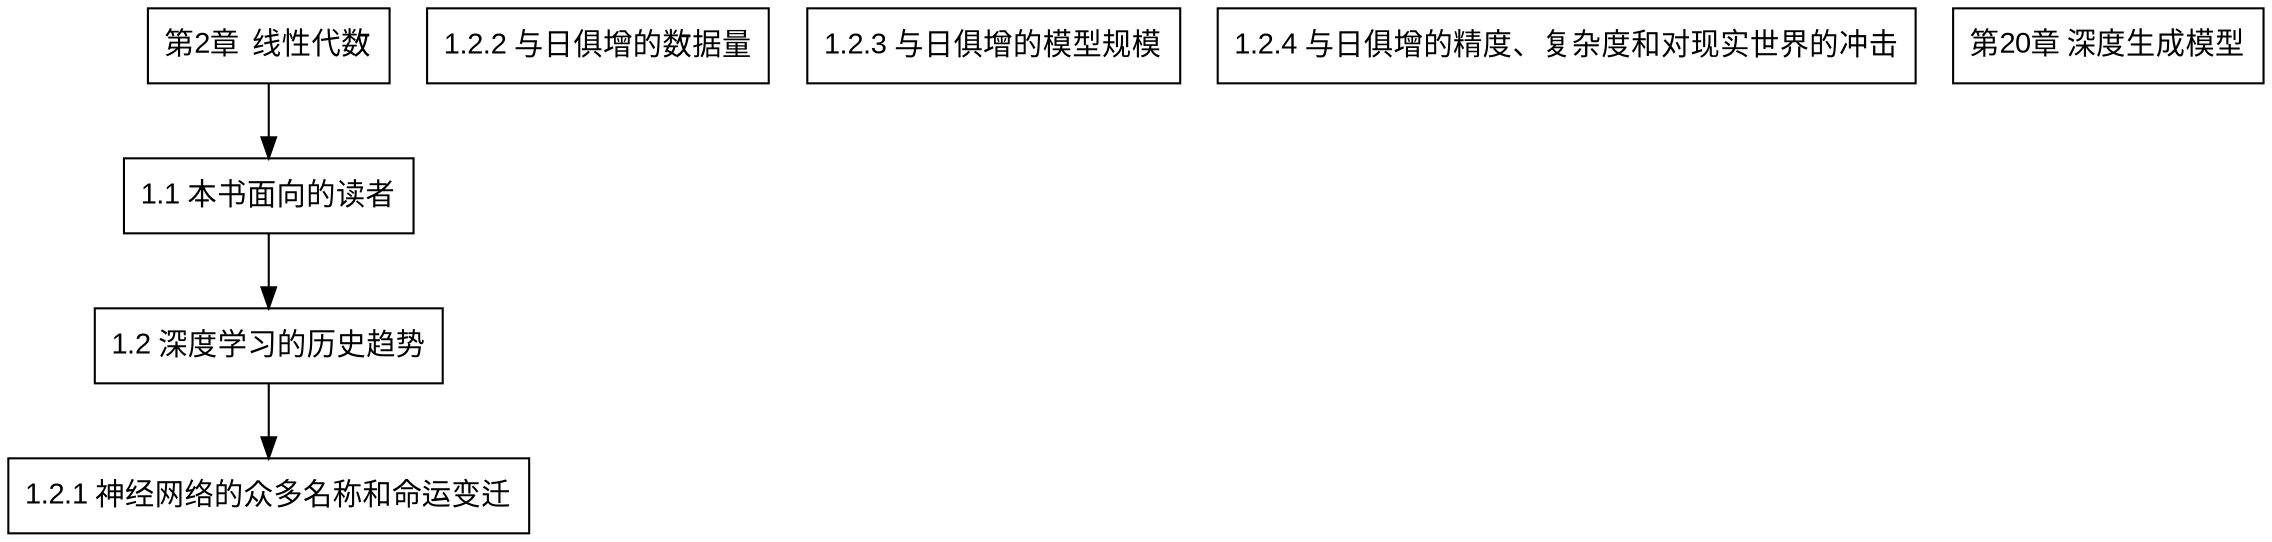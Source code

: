 digraph KnowledgeGraph {
  graph [overlap=false];
  node [shape=box, fontname="Arial"];

  n0  [label="第2章  线性代数"];
  n1  [label="1.1 本书面向的读者"];
  n2  [label="1.2 深度学习的历史趋势"];
  n3  [label="1.2.1 神经网络的众多名称和命运变迁"];
  n4  [label="1.2.2 与日俱增的数据量"];
  n5  [label="1.2.3 与日俱增的模型规模"];
  n6  [label="1.2.4 与日俱增的精度、复杂度和对现实世界的冲击"];
  // … 省略中间节点 …
  n100 [label="第20章 深度生成模型"];

  // 样例连线
  n0 -> n1;
  n1 -> n2;
  n2 -> n3;
  // … 其它关系 …
}
digraph KnowledgeGraph {
  graph [overlap=false];
  node [shape=box,fontname="Arial"];
  n0 [label="第2章       线性代数"];
  n1 [label="1.1     本书面向的读者"];
  n2 [label="1.2     深度学习的历史趋势"];
  n3 [label="1.2.1    神经网络的众多名称和命运变迁"];
  n4 [label="1.2.2    与日俱增的数据量"];
  n5 [label="1.2.3    与日俱增的模型规模"];
  n6 [label="1.2.4    与日俱增的精度、复杂度和对现实世界的冲击"];
  n7 [label="1.1   本书面向的读者"];
  n8 [label="1.2   深度学习的历史趋势"];
  n9 [label="1.2.1 神经网络的众多名称和命运变迁"];
  n10 [label="1.2.2 与日俱增的数据量"];
  n11 [label="1.2.3 与日俱增的模型规模"];
  n12 [label="1.2.4 与日俱增的精度、复杂度和对现实世界的冲击"];
  n13 [label="第3章      概率与信息论"];
  n14 [label="2.1     标量、向量、矩阵和张量"];
  n15 [label="2.2     矩阵和向量相乘"];
  n16 [label="2.3     单位矩阵和逆矩阵"];
  n17 [label="2.4     线性相关和生成子空间"];
  n18 [label="2.5     范数"];
  n19 [label="2.6     特殊类型的矩阵和向量"];
  n20 [label="2.7     特征分解"];
  n21 [label="2.8     奇异值分解"];
  n22 [label="2.9     Moore-Penrose伪逆"];
  n23 [label="2.10 迹运算"];
  n24 [label="2.11 行列式"];
  n25 [label="2.1   标量、向量、矩阵和张量"];
  n26 [label="2.2   矩阵和向量相乘"];
  n27 [label="2.3   单位矩阵和逆矩阵"];
  n28 [label="2.4   线性相关和生成子空间"];
  n29 [label="2.5   范数"];
  n30 [label="2.6   特殊类型的矩阵和向量"];
  n31 [label="2.7   特征分解"];
  n32 [label="2.8   奇异值分解"];
  n33 [label="2.9   Moore-Penrose伪逆"];
  n34 [label="2.10   迹运算"];
  n35 [label="2.11   行列式"];
  n36 [label="2.12   实例：主成分分析"];
  n37 [label="第4章      数值计算"];
  n38 [label="3.1     为什么要使用概率"];
  n39 [label="3.2     随机变量"];
  n40 [label="3.3     概率分布"];
  n41 [label="3.3.1   离散型变量和概率质量函数"];
  n42 [label="3.3.2   连续型变量和概率密度函数"];
  n43 [label="3.4     边缘概率"];
  n44 [label="3.5     条件概率"];
  n45 [label="3.6     条件概率的链式法则"];
  n46 [label="3.7     独立性和条件独立性"];
  n47 [label="3.8     期望、方差和协方差"];
  n48 [label="3.9     常用概率分布"];
  n49 [label="3.9.1   Bernoulli分布"];
  n50 [label="3.9.2   Multinoulli分布"];
  n51 [label="3.9.3   高斯分布"];
  n52 [label="3.9.4   指数分布和Laplace分布"];
  n53 [label="3.9.5   Dirac分布和经验分布"];
  n54 [label="3.9.6   分布的混合"];
  n55 [label="3.10 常用函数的有用性质"];
  n56 [label="3.12 连续型变量的技术细节"];
  n57 [label="3.13 信息论"];
  n58 [label="3.14 结构化概率模型"];
  n59 [label="3.1   为什么要使用概率"];
  n60 [label="3.2   随机变量"];
  n61 [label="3.3   概率分布"];
  n62 [label="3.3.1 离散型变量和概率质量函数"];
  n63 [label="3.3.2 连续型变量和概率密度函数"];
  n64 [label="3.4   边缘概率"];
  n65 [label="3.5   条件概率"];
  n66 [label="3.6   条件概率的链式法则"];
  n67 [label="3.7   独立性和条件独立性"];
  n68 [label="3.8   期望、方差和协方差"];
  n69 [label="3.9   常用概率分布"];
  n70 [label="3.9.1 Bernoulli分布"];
  n71 [label="3.9.2 Multinoulli分布"];
  n72 [label="3.9.3 高斯分布"];
  n73 [label="3.9.4 指数分布和Laplace分布"];
  n74 [label="3.9.5 Dirac分布和经验分布"];
  n75 [label="3.9.6 分布的混合"];
  n76 [label="3.11   贝叶斯规则"];
  n77 [label="3.12   连续型变量的技术细节"];
  n78 [label="3.13   信息论"];
  n79 [label="3.14   结构化概率模型"];
  n80 [label="第5章      机器学习基础"];
  n81 [label="4.1     上溢和下溢"];
  n82 [label="4.2     病态条件"];
  n83 [label="4.3     基于梯度的优化方法"];
  n84 [label="4.3.1   梯度之上：Jacobian和Hessian矩阵"];
  n85 [label="4.4     约束优化"];
  n86 [label="4.5     实例：线性最小二乘"];
  n87 [label="4.1     上溢和下溢"];
  n88 [label="4.2   病态条件"];
  n89 [label="4.3   基于梯度的优化方法"];
  n90 [label="4.1展示了一个例子。"];
  n91 [label="4.4   约束优化"];
  n92 [label="4.5     实例：线性最小二乘"];
  n93 [label="第6章      深度前馈网络"];
  n94 [label="5.1     学习算法"];
  n95 [label="5.1.1   任务T"];
  n96 [label="5.1.2   性能度量P"];
  n97 [label="5.1.3   经验E"];
  n98 [label="5.1.4   示例：线性回归"];
  n99 [label="5.2     容量、过拟合和欠拟合"];
  n100 [label="5.2.1   没有免费午餐定理"];
  n101 [label="5.2.2   正则化"];
  n102 [label="5.3.1   交叉验证"];
  n103 [label="5.4     估计、偏差和方差"];
  n104 [label="5.4.1   点估计"];
  n105 [label="5.4.2   偏差"];
  n106 [label="5.4.3   方差和标准差"];
  n107 [label="5.4.4   权衡偏差和方差以最小化均方误差"];
  n108 [label="5.4.5   一致性"];
  n109 [label="5.5     最大似然估计"];
  n110 [label="5.5.1   条件对数似然和均方误差"];
  n111 [label="5.5.2   最大似然的性质"];
  n112 [label="5.6     贝叶斯统计"];
  n113 [label="5.6.1   最大后验（MAP）估计"];
  n114 [label="5.7     监督学习算法"];
  n115 [label="5.7.1   概率监督学习"];
  n116 [label="5.7.2   支持向量机"];
  n117 [label="5.7.3   其他简单的监督学习算法"];
  n118 [label="5.8     无监督学习算法"];
  n119 [label="5.8.1   主成分分析"];
  n120 [label="5.8.2   k-均值聚类"];
  n121 [label="5.10 构建机器学习算法"];
  n122 [label="5.11 促使深度学习发展的挑战"];
  n123 [label="5.11.1 维数灾难"];
  n124 [label="5.11.2 局部不变性和平滑正则化"];
  n125 [label="5.11.3 流形学习"];
  n126 [label="5.1   学习算法"];
  n127 [label="5.1.1 任务T"];
  n128 [label="5.1.2 性能度量P"];
  n129 [label="5.1.3 经验E"];
  n130 [label="5.1.4   示例：线性回归"];
  n131 [label="5.2   容量、过拟合和欠拟合"];
  n132 [label="5.4所示。值得注意的是，具有最优容量的模型仍然有可能在训练误差"];
  n133 [label="5.2.1 没有免费午餐定理"];
  n134 [label="5.2.2 正则化"];
  n135 [label="5.3   超参数和验证集"];
  n136 [label="5.3）。例如，相比低次多项式和正的权重衰减设定，更高次的多项式"];
  n137 [label="5.3.1 交叉验证"];
  n138 [label="5.4     估计、偏差和方差"];
  n139 [label="5.4.1 点估计"];
  n140 [label="5.4.2 偏差"];
  n141 [label="5.4.3 方差和标准差"];
  n142 [label="5.4.4 权衡偏差和方差以最小化均方误差"];
  n143 [label="5.4.5 一致性"];
  n144 [label="5.5   最大似然估计"];
  n145 [label="5.5.1 条件对数似然和均方误差"];
  n146 [label="5.5.2 最大似然的性质"];
  n147 [label="5.6.1 最大后验（MAP）估计"];
  n148 [label="5.7   监督学习算法"];
  n149 [label="5.7.1 概率监督学习"];
  n150 [label="5.7.2 支持向量机"];
  n151 [label="5.7.3 其他简单的监督学习算法"];
  n152 [label="5.8    无监督学习算法"];
  n153 [label="5.8.1 主成分分析"];
  n154 [label="5.8.2 k-均值聚类"];
  n155 [label="5.9   随机梯度下降"];
  n156 [label="5.10   构建机器学习算法"];
  n157 [label="5.11     促使深度学习发展的挑战"];
  n158 [label="5.11.1   维数灾难"];
  n159 [label="5.11.2   局部不变性和平滑正则化"];
  n160 [label="5.11.3   流形学习"];
  n161 [label="5.13展示了包含人脸的数据集的流形结构。在本书的最后，我们会介绍"];
  n162 [label="第7章      深度学习中的正则化"];
  n163 [label="6.1     实例：学习XOR"];
  n164 [label="6.2     基于梯度的学习"];
  n165 [label="6.2.1   代价函数"];
  n166 [label="6.2.2   输出单元"];
  n167 [label="6.3     隐藏单元"];
  n168 [label="6.3.1   整流线性单元及其扩展"];
  n169 [label="6.3.2   logistic sigmoid与双曲正切函数"];
  n170 [label="6.3.3   其他隐藏单元"];
  n171 [label="6.4     架构设计"];
  n172 [label="6.4.1   万能近似性质和深度"];
  n173 [label="6.4.2   其他架构上的考虑"];
  n174 [label="6.5     反向传播和其他的微分算法"];
  n175 [label="6.5.2   微积分中的链式法则"];
  n176 [label="6.5.3   递归地使用链式法则来实现反向传播"];
  n177 [label="6.5.4   全连接MLP中的反向传播计算"];
  n178 [label="6.5.5   符号到符号的导数"];
  n179 [label="6.5.6   一般化的反向传播"];
  n180 [label="6.5.7   实例：用于MLP训练的反向传播"];
  n181 [label="6.5.8   复杂化"];
  n182 [label="6.5.9   深度学习界以外的微分"];
  n183 [label="6.5.10 高阶微分"];
  n184 [label="6.6     历史小记"];
  n185 [label="6.1所示，它们现在处在一个可以用线性模型解决的空间上。"];
  n186 [label="6.2   基于梯度的学习"];
  n187 [label="6.2.1 代价函数"];
  n188 [label="6.2.1.1 使用最大似然学习条件分布"];
  n189 [label="6.2.1.2   学习条件统计量"];
  n190 [label="6.2.2 输出单元"];
  n191 [label="6.2.2.1 用于高斯输出分布的线性单元"];
  n192 [label="6.2.2.2 用于Bernoulli输出分布的sigmoid单元"];
  n193 [label="6.2.2.3 用于Multinoulli输出分布的softmax单元"];
  n194 [label="6.2.2.4 其他的输出类型"];
  n195 [label="6.3     隐藏单元"];
  n196 [label="6.3.1 整流线性单元及其扩展"];
  n197 [label="6.3.2 logistic sigmoid与双曲正切函数"];
  n198 [label="6.3.3 其他隐藏单元"];
  n199 [label="6.4   架构设计"];
  n200 [label="6.4.1 万能近似性质和深度"];
  n201 [label="6.7给出了一个对照实验，它说明了对模型尺寸其他方面的增加并不能产生相同的效果"];
  n202 [label="6.4.2 其他架构上的考虑"];
  n203 [label="6.5   反向传播和其他的微分算法"];
  n204 [label="6.5.1 计算图"];
  n205 [label="6.5.2 微积分中的链式法则"];
  n206 [label="6.5.3 递归地使用链式法则来实现反向传播"];
  n207 [label="6.5.4 全连接MLP中的反向传播计算"];
  n208 [label="6.5.5 符号到符号的导数"];
  n209 [label="6.5.8 复杂化"];
  n210 [label="6.5.10   高阶微分"];
  n211 [label="6.6   历史小记"];
  n212 [label="第8章      深度模型中的优化"];
  n213 [label="7.1     参数范数惩罚"];
  n214 [label="7.1.1   L 2 参数正则化"];
  n215 [label="7.1.2   L 1 正则化"];
  n216 [label="7.2     作为约束的范数惩罚"];
  n217 [label="7.3     正则化和欠约束问题"];
  n218 [label="7.4     数据集增强"];
  n219 [label="7.5     噪声鲁棒性"];
  n220 [label="7.5.1   向输出目标注入噪声"];
  n221 [label="7.7     多任务学习"];
  n222 [label="7.8     提前终止"];
  n223 [label="7.9     参数绑定和参数共享"];
  n224 [label="7.9.1   卷积神经网络"];
  n225 [label="7.10 稀疏表示"];
  n226 [label="7.11 Bagging和其他集成方法"];
  n227 [label="7.12 Dropout"];
  n228 [label="7.13 对抗训练"];
  n229 [label="7.14 切面距离、正切传播和流形正切分类器"];
  n230 [label="7.1   参数范数惩罚"];
  n231 [label="7.1.1 L 2 参数正则化"];
  n232 [label="7.1.2 L 1 正则化"];
  n233 [label="7.2   作为约束的范数惩罚"];
  n234 [label="7.3   正则化和欠约束问题"];
  n235 [label="7.4   数据集增强"];
  n236 [label="7.5   噪声鲁棒性"];
  n237 [label="7.5.1 向输出目标注入噪声"];
  n238 [label="7.6   半监督学习"];
  n239 [label="7.7   多任务学习"];
  n240 [label="7.8   提前终止"];
  n241 [label="7.3是这些现象的一个例子，这种现象几乎一定会出现。"];
  n242 [label="7.9   参数绑定和参数共享"];
  n243 [label="7.9.1 卷积神经网络"];
  n244 [label="7.10   稀疏表示"];
  n245 [label="7.11    Bagging和其他集成方法"];
  n246 [label="7.13   对抗训练"];
  n247 [label="7.14 切面距离、正切传播和流形正切分"];
  n248 [label="7.8节，在某些模型上，提前终止的梯度下降等价于权重衰减。在一般"];
  n249 [label="7.13节介绍的虚拟对抗训练。我们还可以在训练监督模型的同时训练自"];
  n250 [label="第9章      卷积网络"];
  n251 [label="8.1     学习和纯优化有什么不同"];
  n252 [label="8.1.1   经验风险最小化"];
  n253 [label="8.1.2   代理损失函数和提前终止"];
  n254 [label="8.1.3   批量算法和小批量算法"];
  n255 [label="8.2     神经网络优化中的挑战"];
  n256 [label="8.2.1   病态"];
  n257 [label="8.2.2   局部极小值"];
  n258 [label="8.2.3   高原、鞍点和其他平坦区域"];
  n259 [label="8.2.4   悬崖和梯度爆炸"];
  n260 [label="8.2.6   非精确梯度"];
  n261 [label="8.2.7   局部和全局结构间的弱对应"];
  n262 [label="8.2.8   优化的理论限制"];
  n263 [label="8.3     基本算法"];
  n264 [label="8.3.1   随机梯度下降"];
  n265 [label="8.3.2   动量"];
  n266 [label="8.3.3   Nesterov动量"];
  n267 [label="8.4     参数初始化策略"];
  n268 [label="8.5     自适应学习率算法"];
  n269 [label="8.5.1   AdaGrad"];
  n270 [label="8.5.2   RMSProp"];
  n271 [label="8.5.3   Adam"];
  n272 [label="8.5.4   选择正确的优化算法"];
  n273 [label="8.6     二阶近似方法"];
  n274 [label="8.6.1   牛顿法"];
  n275 [label="8.6.2   共轭梯度"];
  n276 [label="8.6.3   BFGS"];
  n277 [label="8.7     优化策略和元算法"];
  n278 [label="8.7.1   批标准化"];
  n279 [label="8.7.3   Polyak平均"];
  n280 [label="8.7.4   监督预训练"];
  n281 [label="8.7.5   设计有助于优化的模型"];
  n282 [label="8.7.6   延拓法和课程学习"];
  n283 [label="8.1     学习和纯优化有什么不同"];
  n284 [label="8.1.1 经验风险最小化"];
  n285 [label="8.1.2 代理损失函数和提前终止"];
  n286 [label="8.1.3 批量算法和小批量算法"];
  n287 [label="8.2     神经网络优化中的挑战"];
  n288 [label="8.2.1   病态"];
  n289 [label="8.2.3 高原、鞍点和其他平坦区域"];
  n290 [label="8.2.4 悬崖和梯度爆炸"];
  n291 [label="8.2.5 长期依赖"];
  n292 [label="8.2.6   非精确梯度"];
  n293 [label="8.2.7 局部和全局结构间的弱对应"];
  n294 [label="8.2.8 优化的理论限制"];
  n295 [label="8.3   基本算法"];
  n296 [label="8.3.1 随机梯度下降"];
  n297 [label="8.3.2   动量"];
  n298 [label="8.3.3 Nesterov动量"];
  n299 [label="8.4     参数初始化策略"];
  n300 [label="8.5   自适应学习率算法"];
  n301 [label="8.5.1 AdaGrad"];
  n302 [label="8.5.2 RMSProp"];
  n303 [label="8.5.3 Adam"];
  n304 [label="8.5.4 选择正确的优化算法"];
  n305 [label="8.6     二阶近似方法"];
  n306 [label="8.6.1 牛顿法"];
  n307 [label="8.6.2 共轭梯度"];
  n308 [label="8.6.3   BFGS"];
  n309 [label="8.7   优化策略和元算法"];
  n310 [label="8.7.1 批标准化"];
  n311 [label="8.7.2   坐标下降"];
  n312 [label="8.7.3 Polyak平均"];
  n313 [label="8.7.4 监督预训练"];
  n314 [label="8.7.5 设计有助于优化的模型"];
  n315 [label="8.7.6 延拓法和课程学习"];
  n316 [label="第10章 序列建模：循环和递归网络"];
  n317 [label="9.1     卷积运算"];
  n318 [label="9.2     动机"];
  n319 [label="9.3     池化"];
  n320 [label="9.4     卷积与池化作为一种无限强的先验"];
  n321 [label="9.5     基本卷积函数的变体"];
  n322 [label="9.6     结构化输出"];
  n323 [label="9.7     数据类型"];
  n324 [label="9.8     高效的卷积算法"];
  n325 [label="9.9     随机或无监督的特征"];
  n326 [label="9.10 卷积网络的神经科学基础"];
  n327 [label="9.11 卷积网络与深度学习的历史"];
  n328 [label="9.1   卷积运算"];
  n329 [label="9.4所示。这允许网络可以通过只描述稀疏交互的基石来高效地描述多"];
  n330 [label="9.9）。"];
  n331 [label="9.4   卷积与池化作为一种无限强的先验"];
  n332 [label="9.5   基本卷积函数的变体"];
  n333 [label="9.6   结构化输出"];
  n334 [label="9.7    数据类型"];
  n335 [label="9.11。"];
  n336 [label="9.8   高效的卷积算法"];
  n337 [label="9.9   随机或无监督的特征"];
  n338 [label="9.11   卷积网络与深度学习的历史"];
  n339 [label="第11章 实践方法论"];
  n340 [label="10.1 展开计算图"];
  n341 [label="10.2 循环神经网络"];
  n342 [label="10.2.2 计算循环神经网络的梯度"];
  n343 [label="10.2.3 作为有向图模型的循环网络"];
  n344 [label="10.2.4 基于上下文的RNN序列建模"];
  n345 [label="10.3 双向RNN"];
  n346 [label="10.4 基于编码-解码的序列到序列架构"];
  n347 [label="10.5 深度循环网络"];
  n348 [label="10.6 递归神经网络"];
  n349 [label="10.7 长期依赖的挑战"];
  n350 [label="10.8 回声状态网络"];
  n351 [label="10.9 渗漏单元和其他多时间尺度的策略"];
  n352 [label="10.9.1 时间维度的跳跃连接"];
  n353 [label="10.9.2 渗漏单元和一系列不同时间尺度"];
  n354 [label="10.9.3 删除连接"];
  n355 [label="10.10   长短期记忆和其他门控RNN"];
  n356 [label="10.10.1 LSTM"];
  n357 [label="10.10.2 其他门控RNN"];
  n358 [label="10.11   优化长期依赖"];
  n359 [label="10.11.1 截断梯度"];
  n360 [label="10.11.2 引导信息流的正则化"];
  n361 [label="10.10节中进一步讨论。"];
  n362 [label="10.1   展开计算图"];
  n363 [label="10.2      循环神经网络"];
  n364 [label="10.2.2   计算循环神经网络的梯度"];
  n365 [label="10.2.3   作为有向图模型的循环网络"];
  n366 [label="10.2.4   基于上下文的RNN序列建模"];
  n367 [label="10.3      双向RNN"];
  n368 [label="10.4    基于编码-解码的序列到序列架构"];
  n369 [label="10.12所示。这个想法非常简单：（1）编码器              （encoder）或读取器"];
  n370 [label="10.9）为条件产生输出序列                      。这种架构对比本章"];
  n371 [label="10.5   深度循环网络"];
  n372 [label="10.6   递归神经网络"];
  n373 [label="10.7    长期依赖的挑战"];
  n374 [label="10.8    回声状态网络"];
  n375 [label="10.9   渗漏单元和其他多时间尺度的策略"];
  n376 [label="10.9.1   时间维度的跳跃连接"];
  n377 [label="10.9.2   渗漏单元和一系列不同时间尺度"];
  n378 [label="10.9.3   删除连接"];
  n379 [label="10.10    长短期记忆和其他门控RNN"];
  n380 [label="10.10.1   LSTM"];
  n381 [label="10.10.2   其他门控RNN"];
  n382 [label="10.11   优化长期依赖"];
  n383 [label="10.11.1   截断梯度"];
  n384 [label="10.12     外显记忆"];
  n385 [label="第12章 应用"];
  n386 [label="11.1 性能度量"];
  n387 [label="11.2 默认的基准模型"];
  n388 [label="11.3 决定是否收集更多数据"];
  n389 [label="11.4 选择超参数"];
  n390 [label="11.4.1 手动调整超参数"];
  n391 [label="11.4.2 自动超参数优化算法"];
  n392 [label="11.4.3 网格搜索"];
  n393 [label="11.4.4 随机搜索"];
  n394 [label="11.4.5 基于模型的超参数优化"];
  n395 [label="11.5 调试策略"];
  n396 [label="11.6 示例：多位数字识别"];
  n397 [label="11.1   性能度量"];
  n398 [label="11.2   默认的基准模型"];
  n399 [label="11.4     选择超参数"];
  n400 [label="11.4.1   手动调整超参数"];
  n401 [label="11.4.2   自动超参数优化算法"];
  n402 [label="11.4.3   网格搜索"];
  n403 [label="11.4.4   随机搜索"];
  n404 [label="11.4.5   基于模型的超参数优化"];
  n405 [label="11.5   调试策略"];
  n406 [label="11.6   示例：多位数字识别"];
  n407 [label="第13章 线性因子模型"];
  n408 [label="12.1 大规模深度学习"];
  n409 [label="12.1.1 快速的CPU实现"];
  n410 [label="12.1.2 GPU实现"];
  n411 [label="12.1.3 大规模的分布式实现"];
  n412 [label="12.1.4 模型压缩"];
  n413 [label="12.1.5 动态结构"];
  n414 [label="12.2 计算机视觉"];
  n415 [label="12.2.1 预处理"];
  n416 [label="12.2.2 数据集增强"];
  n417 [label="12.3 语音识别"];
  n418 [label="12.4 自然语言处理"];
  n419 [label="12.4.1 n-gram"];
  n420 [label="12.4.2 神经语言模型"];
  n421 [label="12.4.3 高维输出"];
  n422 [label="12.4.4 结合n-gram和神经语言模型"];
  n423 [label="12.4.5 神经机器翻译"];
  n424 [label="12.4.6 历史展望"];
  n425 [label="12.5 其他应用"];
  n426 [label="12.5.1 推荐系统"];
  n427 [label="12.5.2 知识表示、推理和回答"];
  n428 [label="12.1.3节中进一步讨论。"];
  n429 [label="12.1   大规模深度学习"];
  n430 [label="12.1.1   快速的CPU实现"];
  n431 [label="12.1.2   GPU实现"];
  n432 [label="12.1.3   大规模的分布式实现"];
  n433 [label="12.1.4   模型压缩"];
  n434 [label="12.1.5   动态结构"];
  n435 [label="12.2     计算机视觉"];
  n436 [label="12.2.1   预处理"];
  n437 [label="12.2.1.1   对比度归一化"];
  n438 [label="12.2.2   数据集增强"];
  n439 [label="12.3     语音识别"];
  n440 [label="12.4.1   n-gram"];
  n441 [label="12.4.2   神经语言模型"];
  n442 [label="12.4.3     高维输出"];
  n443 [label="12.4.3.1   使用短列表"];
  n444 [label="12.4.3.2   分层Softmax"];
  n445 [label="12.4.3.3   重要采样"];
  n446 [label="12.4.3.4   噪声对比估计和排名损失"];
  n447 [label="12.4.4   结合n-gram和神经语言模型"];
  n448 [label="12.4.5   神经机器翻译"];
  n449 [label="12.4.5.1   使用注意力机制并对齐数据片段"];
  n450 [label="12.4.6   历史展望"];
  n451 [label="12.5     其他应用"];
  n452 [label="12.5.1   推荐系统"];
  n453 [label="12.5.2     知识表示、推理和回答"];
  n454 [label="12.5.2.1   知识、联系和回答"];
  n455 [label="第14章 自编码器"];
  n456 [label="13.1 概率PCA和因子分析"];
  n457 [label="13.2 独立成分分析"];
  n458 [label="13.3 慢特征分析"];
  n459 [label="13.5 PCA的流形解释"];
  n460 [label="13.1      概率PCA和因子分析"];
  n461 [label="13.2    独立成分分析"];
  n462 [label="13.3    慢特征分析"];
  n463 [label="13.4   稀疏编码"];
  n464 [label="13.5       PCA的流形解释"];
  n465 [label="第15章 表示学习"];
  n466 [label="14.1 欠完备自编码器"];
  n467 [label="14.2 正则自编码器"];
  n468 [label="14.2.1 稀疏自编码器"];
  n469 [label="14.2.2 去噪自编码器"];
  n470 [label="14.2.3 惩罚导数作为正则"];
  n471 [label="14.3 表示能力、层的大小和深度"];
  n472 [label="14.4 随机编码器和解码器"];
  n473 [label="14.5 去噪自编码器详解"];
  n474 [label="14.5.1 得分估计"];
  n475 [label="14.5.2 历史展望"];
  n476 [label="14.6 使用自编码器学习流形"];
  n477 [label="14.7 收缩自编码器"];
  n478 [label="14.8 预测稀疏分解"];
  n479 [label="14.9 自编码器的应用"];
  n480 [label="14.1      欠完备自编码器"];
  n481 [label="14.2   正则自编码器"];
  n482 [label="14.2.1   稀疏自编码器"];
  n483 [label="14.2.2   去噪自编码器"];
  n484 [label="14.2.3   惩罚导数作为正则"];
  n485 [label="14.3   表示能力、层的大小和深度"];
  n486 [label="14.4    随机编码器和解码器"];
  n487 [label="14.5        去噪自编码器详解"];
  n488 [label="14.5.1    得分估计"];
  n489 [label="14.5.2   历史展望"];
  n490 [label="14.6   使用自编码器学习流形"];
  n491 [label="14.7    收缩自编码器"];
  n492 [label="14.8    预测稀疏分解"];
  n493 [label="14.9    自编码器的应用"];
  n494 [label="第16章 深度学习中的结构化概率模型"];
  n495 [label="15.1 贪心逐层无监督预训练"];
  n496 [label="15.1.1 何时以及为何无监督预训练有效有效"];
  n497 [label="15.3 半监督解释因果关系"];
  n498 [label="15.4 分布式表示"];
  n499 [label="15.5 得益于深度的指数增益"];
  n500 [label="15.6 提供发现潜在原因的线索"];
  n501 [label="15.1    贪心逐层无监督预训练"];
  n502 [label="15.1.1   何时以及为何无监督预训练有效有效"];
  n503 [label="15.2     迁移学习和领域自适应"];
  n504 [label="15.3      半监督解释因果关系"];
  n505 [label="15.4      分布式表示"];
  n506 [label="15.5        得益于深度的指数增益"];
  n507 [label="15.6   提供发现潜在原因的线索"];
  n508 [label="第17章 蒙特卡罗方法"];
  n509 [label="16.1 非结构化建模的挑战"];
  n510 [label="16.2 使用图描述模型结构"];
  n511 [label="16.2.1 有向模型"];
  n512 [label="16.2.2 无向模型"];
  n513 [label="16.2.3 配分函数"];
  n514 [label="16.2.4 基于能量的模型"];
  n515 [label="16.2.5 分离和d-分离"];
  n516 [label="16.2.6 在有向模型和无向模型中转换"];
  n517 [label="16.2.7 因子图"];
  n518 [label="16.3 从图模型中采样"];
  n519 [label="16.4 结构化建模的优势"];
  n520 [label="16.5 学习依赖关系"];
  n521 [label="16.6 推断和近似推断"];
  n522 [label="16.7 结构化概率模型的深度学习方法"];
  n523 [label="16.2     使用图描述模型结构"];
  n524 [label="16.2.1   有向模型"];
  n525 [label="16.2.2   无向模型"];
  n526 [label="16.2.3   配分函数"];
  n527 [label="16.2.4   基于能量的模型"];
  n528 [label="16.7描述了一个从无向模型中读取分离信息的例子。"];
  n529 [label="16.8。图16.9是从一个图中读取一些属性的例子。"];
  n530 [label="16.2.6    在有向模型和无向模型中转换"];
  n531 [label="16.3节中描述）的直接方法。而无向模型形式通常对于推导近似推断过"];
  n532 [label="16.2.7   因子图"];
  n533 [label="16.3   从图模型中采样"];
  n534 [label="16.4   结构化建模的优势"];
  n535 [label="16.5   学习依赖关系"];
  n536 [label="16.6   推断和近似推断"];
  n537 [label="16.7   结构化概率模型的深度学习方法"];
  n538 [label="16.7.1   实例：受限玻尔兹曼机"];
  n539 [label="16.7.1节简要介绍了RBM。在这里我们回顾以前的内容并探讨更多的细"];
  n540 [label="第18章 直面配分函数"];
  n541 [label="17.1 采样和蒙特卡罗方法"];
  n542 [label="17.1.1 为什么需要采样"];
  n543 [label="17.1.2 蒙特卡罗采样的基础"];
  n544 [label="17.2 重要采样"];
  n545 [label="17.3 马尔可夫链蒙特卡罗方法"];
  n546 [label="17.4 Gibbs采样"];
  n547 [label="17.5 不同的峰值之间的混合挑战"];
  n548 [label="17.5.1 不同峰值之间通过回火来混合"];
  n549 [label="17.5.2 深度也许会有助于混合"];
  n550 [label="17.1     采样和蒙特卡罗方法"];
  n551 [label="17.1.1   为什么需要采样"];
  n552 [label="17.1.2   蒙特卡罗采样的基础"];
  n553 [label="17.2   重要采样"];
  n554 [label="17.3   马尔可夫链蒙特卡罗方法"];
  n555 [label="17.4    Gibbs采样"];
  n556 [label="17.5   不同的峰值之间的混合挑战"];
  n557 [label="17.5.1   不同峰值之间通过回火来混合"];
  n558 [label="17.5.2   深度也许会有助于混合"];
  n559 [label="17.3节）。这些条件是保证链混合的必要条件，但它们可能被某些过渡"];
  n560 [label="第19章 近似推断"];
  n561 [label="18.1 对数似然梯度"];
  n562 [label="18.2 随机最大似然和对比散度"];
  n563 [label="18.3 伪似然"];
  n564 [label="18.4 得分匹配和比率匹配"];
  n565 [label="18.5 去噪得分匹配"];
  n566 [label="18.6 噪声对比估计"];
  n567 [label="18.7 估计配分函数"];
  n568 [label="18.7.1 退火重要采样"];
  n569 [label="18.1   对数似然梯度"];
  n570 [label="18.2   随机最大似然和对比散度"];
  n571 [label="18.1展示了这个过程。这两种力分别对应最大化    和最小化log"];
  n572 [label="18.3    伪似然"];
  n573 [label="18.4   得分匹配和比率匹配"];
  n574 [label="18.5   去噪得分匹配"];
  n575 [label="18.6   噪声对比估计"];
  n576 [label="18.7   估计配分函数"];
  n577 [label="18.7.1   退火重要采样"];
  n578 [label="第20章 深度生成模型"];
  n579 [label="19.1 把推断视作优化问题"];
  n580 [label="19.2 期望最大化"];
  n581 [label="19.3 最大后验推断和稀疏编码"];
  n582 [label="19.4 变分推断和变分学习"];
  n583 [label="19.4.1 离散型潜变量"];
  n584 [label="19.4.2 变分法"];
  n585 [label="19.4.3 连续型潜变量"];
  n586 [label="19.4.4 学习和推断之间的相互作用"];
  n587 [label="19.5 学成近似推断"];
  n588 [label="19.5.1 醒眠算法"];
  n589 [label="19.5.2 学成推断的其他形式"];
  n590 [label="19.1    把推断视作优化问题"];
  n591 [label="19.2   期望最大化"];
  n592 [label="19.3   最大后验推断和稀疏编码"];
  n593 [label="19.4   变分推断和变分学习"];
  n594 [label="19.4.1   离散型潜变量"];
  n595 [label="19.4.2   变分法"];
  n596 [label="19.4.3   连续型潜变量"];
  n597 [label="19.4.4   学习和推断之间的相互作用"];
  n598 [label="19.5.1   醒眠算法"];
  n599 [label="19.5.2   学成推断的其他形式"];
  n600 [label="第16章中，我们更加详细地探讨从简单概率分布构建复杂模型的技术。"];
  n601 [label="20.1 玻尔兹曼机"];
  n602 [label="20.2 受限玻尔兹曼机"];
  n603 [label="20.2.1 条件分布"];
  n604 [label="20.2.2 训练受限玻尔兹曼机"];
  n605 [label="20.3 深度信念网络"];
  n606 [label="20.4 深度玻尔兹曼机"];
  n607 [label="20.4.2 DBM均匀场推断"];
  n608 [label="20.4.3 DBM的参数学习"];
  n609 [label="20.4.4 逐层预训练"];
  n610 [label="20.4.5 联合训练深度玻尔兹曼机"];
  n611 [label="20.5 实值数据上的玻尔兹曼机"];
  n612 [label="20.5.1 Gaussian-Bernoulli RBM"];
  n613 [label="20.5.2 条件协方差的无向模型"];
  n614 [label="20.6 卷积玻尔兹曼机"];
  n615 [label="20.7 用于结构化或序列输出的玻尔兹曼机"];
  n616 [label="20.8 其他玻尔兹曼机"];
  n617 [label="20.9 通过随机操作的反向传播"];
  n618 [label="20.9.1 通过离散随机操作的反向传播"];
  n619 [label="20.10   有向生成网络"];
  n620 [label="20.10.1 sigmoid信念网络"];
  n621 [label="20.10.2 可微生成器网络"];
  n622 [label="20.10.3 变分自编码器"];
  n623 [label="20.10.4 生成式对抗网络"];
  n624 [label="20.10.5 生成矩匹配网络"];
  n625 [label="20.10.6 卷积生成网络"];
  n626 [label="20.10.8 线性自回归网络"];
  n627 [label="20.10.9 神经自回归网络"];
  n628 [label="20.10.10   NADE"];
  n629 [label="20.11   从自编码器采样"];
  n630 [label="20.11.1 与任意去噪自编码器相关的马尔可夫链"];
  n631 [label="20.11.2 夹合与条件采样"];
  n632 [label="20.11.3 回退训练过程"];
  n633 [label="20.12   生成随机网络"];
  n634 [label="20.12.1 判别性GSN"];
  n635 [label="20.13   其他生成方案"];
  n636 [label="20.14   评估生成模型"];
  n637 [label="20.15   结论"];
  n638 [label="20.6节中讨论这个想法的实际应用。"];
  n639 [label="20.10.3节）。采用随机梯度下降训练模型参数时重要采样可以用来改进"];
  n640 [label="20.13节中讨论第二种方法的例子。"];
  n641 [label="20.1    玻尔兹曼机"];
  n642 [label="20.2   受限玻尔兹曼机"];
  n643 [label="20.2.1   条件分布"];
  n644 [label="20.3     深度信念网络"];
  n645 [label="20.4    深度玻尔兹曼机"];
  n646 [label="20.4.1   有趣的性质"];
  n647 [label="20.4.2   DBM均匀场推断"];
  n648 [label="20.4.3   DBM的参数学习"];
  n649 [label="20.4.4   逐层预训练"];
  n650 [label="20.4.5   联合训练深度玻尔兹曼机"];
  n651 [label="20.5   实值数据上的玻尔兹曼机"];
  n652 [label="20.5.1   Gaussian-Bernoulli RBM"];
  n653 [label="20.5.2   条件协方差的无向模型"];
  n654 [label="20.6   卷积玻尔兹曼机"];
  n655 [label="20.7   用于结构化或序列输出的玻尔兹曼"];
  n656 [label="20.9.1   通过离散随机操作的反向传播"];
  n657 [label="20.10    有向生成网络"];
  n658 [label="20.10.1   sigmoid信念网络"];
  n659 [label="20.10.2   可微生成器网络"];
  n660 [label="20.10.3   变分自编码器"];
  n661 [label="20.10.4   生成式对抗网络"];
  n662 [label="20.10.5   生成矩匹配网络"];
  n663 [label="20.10.6   卷积生成网络"];
  n664 [label="20.10.7   自回归网络"];
  n665 [label="20.10.8   线性自回归网络"];
  n666 [label="20.10.9   神经自回归网络"];
  n667 [label="20.10.10   NADE"];
  n668 [label="20.11   从自编码器采样"];
  n669 [label="20.11.1     与任意去噪自编码器相关的马尔可夫链"];
  n670 [label="20.11所示。"];
  n671 [label="20.11.2   夹合与条件采样"];
  n672 [label="20.11.3   回退训练过程"];
  n673 [label="20.12     生成随机网络"];
  n674 [label="20.9节中介绍的重参数化技巧。"];
  n675 [label="20.12.1   判别性GSN"];
  n676 [label="20.13   其他生成方案"];
  n677 [label="20.14    评估生成模型"];
  n678 [label="20.15   结论"];
  n679 [label="第7章讨论的包括参数正则项的函数。"];
  n680 [label="第9章所述的卷积网络，在特征映射中每个空间位置同样地标准化μ和σ"];
  n681 [label="第14章描述的自编码器网络，是一些被训练成把输入拷贝到输出的前馈"];
  n682 [label="第19章中出现的技术构建和训练。所有这些模型在某种程度上都代表了"];
  n683 [label="第1章   引言"];
  n0 -> n1;
  n0 -> n2;
  n0 -> n3;
  n0 -> n4;
  n0 -> n5;
  n0 -> n6;
  n0 -> n7;
  n0 -> n8;
  n0 -> n9;
  n0 -> n10;
  n0 -> n11;
  n0 -> n12;
  n13 -> n14;
  n13 -> n15;
  n13 -> n16;
  n13 -> n17;
  n13 -> n18;
  n13 -> n19;
  n13 -> n20;
  n13 -> n21;
  n13 -> n22;
  n13 -> n23;
  n13 -> n24;
  n13 -> n25;
  n13 -> n26;
  n13 -> n27;
  n13 -> n28;
  n13 -> n29;
  n13 -> n30;
  n13 -> n31;
  n13 -> n32;
  n13 -> n33;
  n13 -> n34;
  n13 -> n35;
  n13 -> n36;
  n37 -> n38;
  n37 -> n39;
  n37 -> n40;
  n37 -> n41;
  n37 -> n42;
  n37 -> n43;
  n37 -> n44;
  n37 -> n45;
  n37 -> n46;
  n37 -> n47;
  n37 -> n48;
  n37 -> n49;
  n37 -> n50;
  n37 -> n51;
  n37 -> n52;
  n37 -> n53;
  n37 -> n54;
  n37 -> n55;
  n37 -> n56;
  n37 -> n57;
  n37 -> n58;
  n37 -> n59;
  n37 -> n60;
  n37 -> n61;
  n37 -> n62;
  n37 -> n63;
  n37 -> n64;
  n37 -> n65;
  n37 -> n66;
  n37 -> n67;
  n37 -> n68;
  n37 -> n69;
  n37 -> n70;
  n37 -> n71;
  n37 -> n72;
  n37 -> n73;
  n37 -> n74;
  n37 -> n75;
  n37 -> n76;
  n37 -> n77;
  n37 -> n78;
  n37 -> n79;
  n80 -> n81;
  n80 -> n82;
  n80 -> n83;
  n80 -> n84;
  n80 -> n85;
  n80 -> n86;
  n80 -> n87;
  n80 -> n88;
  n80 -> n89;
  n80 -> n90;
  n80 -> n91;
  n80 -> n92;
  n93 -> n94;
  n93 -> n95;
  n93 -> n96;
  n93 -> n97;
  n93 -> n98;
  n93 -> n99;
  n93 -> n100;
  n93 -> n101;
  n93 -> n102;
  n93 -> n103;
  n93 -> n104;
  n93 -> n105;
  n93 -> n106;
  n93 -> n107;
  n93 -> n108;
  n93 -> n109;
  n93 -> n110;
  n93 -> n111;
  n93 -> n112;
  n93 -> n113;
  n93 -> n114;
  n93 -> n115;
  n93 -> n116;
  n93 -> n117;
  n93 -> n118;
  n93 -> n119;
  n93 -> n120;
  n93 -> n121;
  n93 -> n122;
  n93 -> n123;
  n93 -> n124;
  n93 -> n125;
  n93 -> n126;
  n93 -> n127;
  n93 -> n128;
  n93 -> n129;
  n93 -> n130;
  n93 -> n131;
  n93 -> n132;
  n93 -> n133;
  n93 -> n134;
  n93 -> n135;
  n93 -> n136;
  n93 -> n137;
  n93 -> n138;
  n93 -> n139;
  n93 -> n140;
  n93 -> n141;
  n93 -> n142;
  n93 -> n143;
  n93 -> n144;
  n93 -> n145;
  n93 -> n146;
  n93 -> n147;
  n93 -> n148;
  n93 -> n149;
  n93 -> n150;
  n93 -> n151;
  n93 -> n152;
  n93 -> n153;
  n93 -> n154;
  n93 -> n155;
  n93 -> n156;
  n93 -> n157;
  n93 -> n158;
  n93 -> n159;
  n93 -> n160;
  n93 -> n161;
  n162 -> n163;
  n162 -> n164;
  n162 -> n165;
  n162 -> n166;
  n162 -> n167;
  n162 -> n168;
  n162 -> n169;
  n162 -> n170;
  n162 -> n171;
  n162 -> n172;
  n162 -> n173;
  n162 -> n174;
  n162 -> n175;
  n162 -> n176;
  n162 -> n177;
  n162 -> n178;
  n162 -> n179;
  n162 -> n180;
  n162 -> n181;
  n162 -> n182;
  n162 -> n183;
  n162 -> n184;
  n162 -> n185;
  n162 -> n186;
  n162 -> n187;
  n162 -> n188;
  n162 -> n189;
  n162 -> n190;
  n162 -> n191;
  n162 -> n192;
  n162 -> n193;
  n162 -> n194;
  n162 -> n195;
  n162 -> n196;
  n162 -> n197;
  n162 -> n198;
  n162 -> n199;
  n162 -> n200;
  n162 -> n201;
  n162 -> n202;
  n162 -> n203;
  n162 -> n204;
  n162 -> n205;
  n162 -> n206;
  n162 -> n207;
  n162 -> n208;
  n162 -> n209;
  n162 -> n210;
  n162 -> n211;
  n212 -> n213;
  n212 -> n214;
  n212 -> n215;
  n212 -> n216;
  n212 -> n217;
  n212 -> n218;
  n212 -> n219;
  n212 -> n220;
  n212 -> n221;
  n212 -> n222;
  n212 -> n223;
  n212 -> n224;
  n212 -> n225;
  n212 -> n226;
  n212 -> n227;
  n212 -> n228;
  n212 -> n229;
  n212 -> n230;
  n212 -> n231;
  n212 -> n232;
  n212 -> n233;
  n212 -> n234;
  n212 -> n235;
  n212 -> n236;
  n212 -> n237;
  n212 -> n238;
  n212 -> n239;
  n212 -> n240;
  n212 -> n241;
  n212 -> n242;
  n212 -> n243;
  n212 -> n244;
  n212 -> n245;
  n212 -> n246;
  n212 -> n247;
  n212 -> n248;
  n212 -> n249;
  n250 -> n251;
  n250 -> n252;
  n250 -> n253;
  n250 -> n254;
  n250 -> n255;
  n250 -> n256;
  n250 -> n257;
  n250 -> n258;
  n250 -> n259;
  n250 -> n260;
  n250 -> n261;
  n250 -> n262;
  n250 -> n263;
  n250 -> n264;
  n250 -> n265;
  n250 -> n266;
  n250 -> n267;
  n250 -> n268;
  n250 -> n269;
  n250 -> n270;
  n250 -> n271;
  n250 -> n272;
  n250 -> n273;
  n250 -> n274;
  n250 -> n275;
  n250 -> n276;
  n250 -> n277;
  n250 -> n278;
  n250 -> n279;
  n250 -> n280;
  n250 -> n281;
  n250 -> n282;
  n250 -> n283;
  n250 -> n284;
  n250 -> n285;
  n250 -> n286;
  n250 -> n287;
  n250 -> n288;
  n250 -> n289;
  n250 -> n290;
  n250 -> n291;
  n250 -> n292;
  n250 -> n293;
  n250 -> n294;
  n250 -> n295;
  n250 -> n296;
  n250 -> n297;
  n250 -> n298;
  n250 -> n299;
  n250 -> n300;
  n250 -> n301;
  n250 -> n302;
  n250 -> n303;
  n250 -> n304;
  n250 -> n305;
  n250 -> n306;
  n250 -> n307;
  n250 -> n308;
  n250 -> n309;
  n250 -> n310;
  n250 -> n311;
  n250 -> n312;
  n250 -> n313;
  n250 -> n314;
  n250 -> n315;
  n316 -> n317;
  n316 -> n318;
  n316 -> n319;
  n316 -> n320;
  n316 -> n321;
  n316 -> n322;
  n316 -> n323;
  n316 -> n324;
  n316 -> n325;
  n316 -> n326;
  n316 -> n327;
  n316 -> n328;
  n316 -> n329;
  n316 -> n330;
  n316 -> n331;
  n316 -> n332;
  n316 -> n333;
  n316 -> n334;
  n316 -> n335;
  n316 -> n336;
  n316 -> n337;
  n316 -> n338;
  n339 -> n340;
  n339 -> n341;
  n339 -> n342;
  n339 -> n343;
  n339 -> n344;
  n339 -> n345;
  n339 -> n346;
  n339 -> n347;
  n339 -> n348;
  n339 -> n349;
  n339 -> n350;
  n339 -> n351;
  n339 -> n352;
  n339 -> n353;
  n339 -> n354;
  n339 -> n355;
  n339 -> n356;
  n339 -> n357;
  n339 -> n358;
  n339 -> n359;
  n339 -> n360;
  n339 -> n361;
  n339 -> n362;
  n339 -> n363;
  n339 -> n364;
  n339 -> n365;
  n339 -> n366;
  n339 -> n367;
  n339 -> n368;
  n339 -> n369;
  n339 -> n370;
  n339 -> n371;
  n339 -> n372;
  n339 -> n373;
  n339 -> n374;
  n339 -> n375;
  n339 -> n376;
  n339 -> n377;
  n339 -> n378;
  n339 -> n379;
  n339 -> n380;
  n339 -> n381;
  n339 -> n382;
  n339 -> n383;
  n339 -> n384;
  n385 -> n386;
  n385 -> n387;
  n385 -> n388;
  n385 -> n389;
  n385 -> n390;
  n385 -> n391;
  n385 -> n392;
  n385 -> n393;
  n385 -> n394;
  n385 -> n395;
  n385 -> n396;
  n385 -> n397;
  n385 -> n398;
  n385 -> n399;
  n385 -> n400;
  n385 -> n401;
  n385 -> n402;
  n385 -> n403;
  n385 -> n404;
  n385 -> n405;
  n385 -> n406;
  n407 -> n408;
  n407 -> n409;
  n407 -> n410;
  n407 -> n411;
  n407 -> n412;
  n407 -> n413;
  n407 -> n414;
  n407 -> n415;
  n407 -> n416;
  n407 -> n417;
  n407 -> n418;
  n407 -> n419;
  n407 -> n420;
  n407 -> n421;
  n407 -> n422;
  n407 -> n423;
  n407 -> n424;
  n407 -> n425;
  n407 -> n426;
  n407 -> n427;
  n407 -> n428;
  n407 -> n429;
  n407 -> n430;
  n407 -> n431;
  n407 -> n432;
  n407 -> n433;
  n407 -> n434;
  n407 -> n435;
  n407 -> n436;
  n407 -> n437;
  n407 -> n438;
  n407 -> n439;
  n407 -> n440;
  n407 -> n441;
  n407 -> n442;
  n407 -> n443;
  n407 -> n444;
  n407 -> n445;
  n407 -> n446;
  n407 -> n447;
  n407 -> n448;
  n407 -> n449;
  n407 -> n450;
  n407 -> n451;
  n407 -> n452;
  n407 -> n453;
  n407 -> n454;
  n455 -> n456;
  n455 -> n457;
  n455 -> n458;
  n455 -> n459;
  n455 -> n460;
  n455 -> n461;
  n455 -> n462;
  n455 -> n463;
  n455 -> n464;
  n465 -> n466;
  n465 -> n467;
  n465 -> n468;
  n465 -> n469;
  n465 -> n470;
  n465 -> n471;
  n465 -> n472;
  n465 -> n473;
  n465 -> n474;
  n465 -> n475;
  n465 -> n476;
  n465 -> n477;
  n465 -> n478;
  n465 -> n479;
  n465 -> n480;
  n465 -> n481;
  n465 -> n482;
  n465 -> n483;
  n465 -> n484;
  n465 -> n485;
  n465 -> n486;
  n465 -> n487;
  n465 -> n488;
  n465 -> n489;
  n465 -> n490;
  n465 -> n491;
  n465 -> n492;
  n465 -> n493;
  n494 -> n495;
  n494 -> n496;
  n494 -> n497;
  n494 -> n498;
  n494 -> n499;
  n494 -> n500;
  n494 -> n501;
  n494 -> n502;
  n494 -> n503;
  n494 -> n504;
  n494 -> n505;
  n494 -> n506;
  n494 -> n507;
  n508 -> n509;
  n508 -> n510;
  n508 -> n511;
  n508 -> n512;
  n508 -> n513;
  n508 -> n514;
  n508 -> n515;
  n508 -> n516;
  n508 -> n517;
  n508 -> n518;
  n508 -> n519;
  n508 -> n520;
  n508 -> n521;
  n508 -> n522;
  n508 -> n523;
  n508 -> n524;
  n508 -> n525;
  n508 -> n526;
  n508 -> n527;
  n508 -> n528;
  n508 -> n529;
  n508 -> n530;
  n508 -> n531;
  n508 -> n532;
  n508 -> n533;
  n508 -> n534;
  n508 -> n535;
  n508 -> n536;
  n508 -> n537;
  n508 -> n538;
  n508 -> n539;
  n540 -> n541;
  n540 -> n542;
  n540 -> n543;
  n540 -> n544;
  n540 -> n545;
  n540 -> n546;
  n540 -> n547;
  n540 -> n548;
  n540 -> n549;
  n540 -> n550;
  n540 -> n551;
  n540 -> n552;
  n540 -> n553;
  n540 -> n554;
  n540 -> n555;
  n540 -> n556;
  n540 -> n557;
  n540 -> n558;
  n540 -> n559;
  n560 -> n561;
  n560 -> n562;
  n560 -> n563;
  n560 -> n564;
  n560 -> n565;
  n560 -> n566;
  n560 -> n567;
  n560 -> n568;
  n560 -> n569;
  n560 -> n570;
  n560 -> n571;
  n560 -> n572;
  n560 -> n573;
  n560 -> n574;
  n560 -> n575;
  n560 -> n576;
  n560 -> n577;
  n578 -> n579;
  n578 -> n580;
  n578 -> n581;
  n578 -> n582;
  n578 -> n583;
  n578 -> n584;
  n578 -> n585;
  n578 -> n586;
  n578 -> n587;
  n578 -> n588;
  n578 -> n589;
  n578 -> n590;
  n578 -> n591;
  n578 -> n592;
  n578 -> n593;
  n578 -> n594;
  n578 -> n595;
  n578 -> n596;
  n578 -> n597;
  n578 -> n598;
  n578 -> n599;
  n600 -> n601;
  n600 -> n602;
  n600 -> n603;
  n600 -> n604;
  n600 -> n605;
  n600 -> n606;
  n600 -> n607;
  n600 -> n608;
  n600 -> n609;
  n600 -> n610;
  n600 -> n611;
  n600 -> n612;
  n600 -> n613;
  n600 -> n614;
  n600 -> n615;
  n600 -> n616;
  n600 -> n617;
  n600 -> n618;
  n600 -> n619;
  n600 -> n620;
  n600 -> n621;
  n600 -> n622;
  n600 -> n623;
  n600 -> n624;
  n600 -> n625;
  n600 -> n626;
  n600 -> n627;
  n600 -> n628;
  n600 -> n629;
  n600 -> n630;
  n600 -> n631;
  n600 -> n632;
  n600 -> n633;
  n600 -> n634;
  n600 -> n635;
  n600 -> n636;
  n600 -> n637;
  n600 -> n638;
  n600 -> n639;
  n600 -> n640;
  n600 -> n641;
  n600 -> n642;
  n600 -> n643;
  n600 -> n644;
  n600 -> n645;
  n600 -> n646;
  n600 -> n647;
  n600 -> n648;
  n600 -> n649;
  n600 -> n650;
  n600 -> n651;
  n600 -> n652;
  n600 -> n653;
  n600 -> n654;
  n600 -> n655;
  n600 -> n656;
  n600 -> n657;
  n600 -> n658;
  n600 -> n659;
  n600 -> n660;
  n600 -> n661;
  n600 -> n662;
  n600 -> n663;
  n600 -> n664;
  n600 -> n665;
  n600 -> n666;
  n600 -> n667;
  n600 -> n668;
  n600 -> n669;
  n600 -> n670;
  n600 -> n671;
  n600 -> n672;
  n600 -> n673;
  n600 -> n674;
  n600 -> n675;
  n600 -> n676;
  n600 -> n677;
  n600 -> n678;
}
